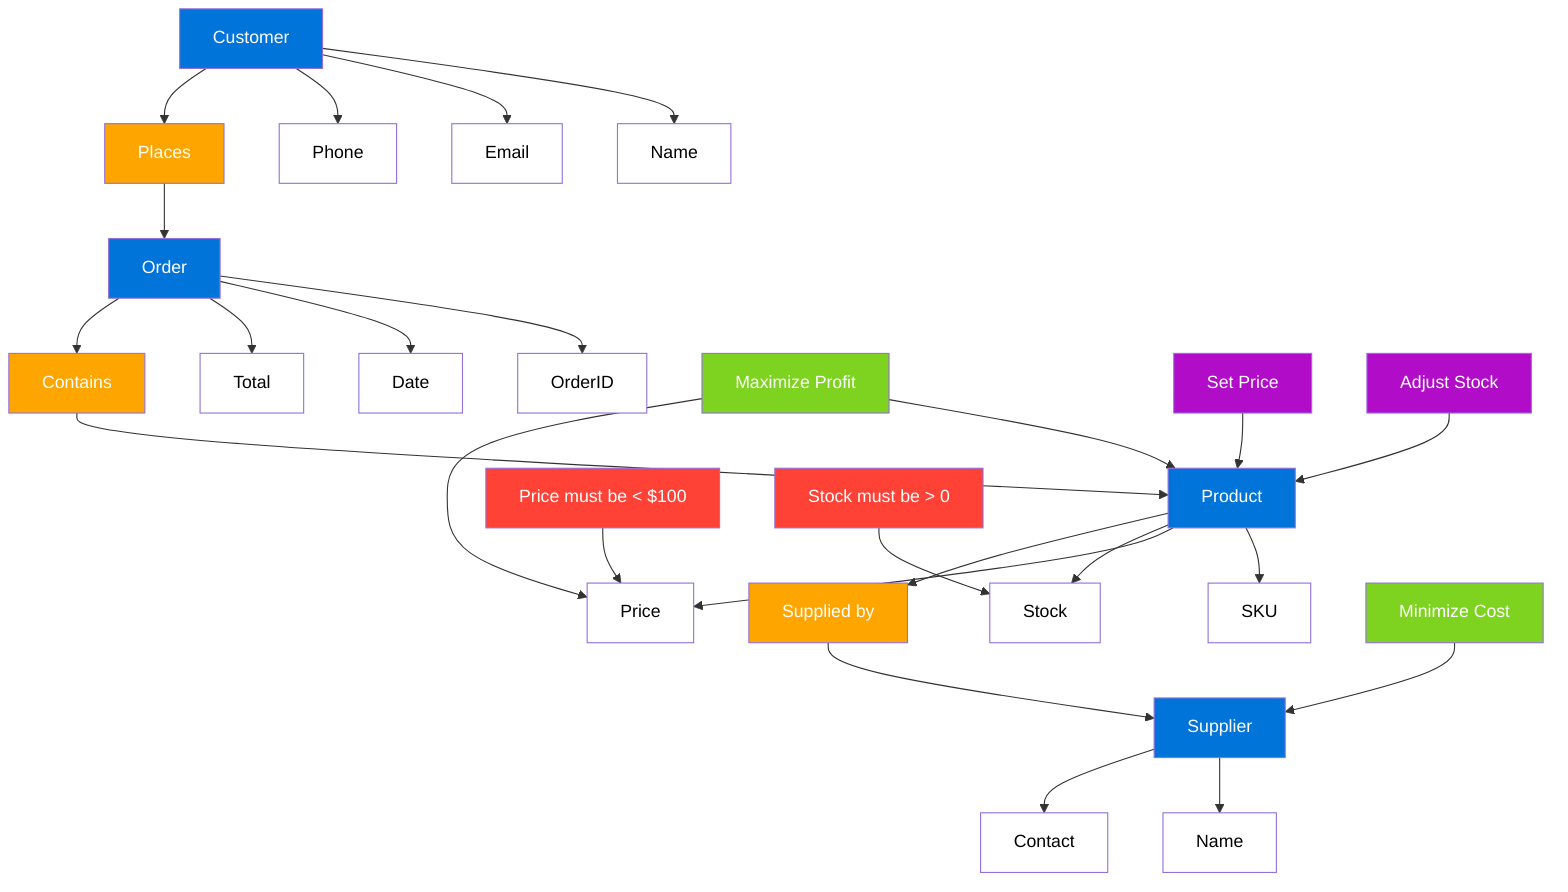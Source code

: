 graph TD
    %% Entities
    Entity_Customer[Customer]:::entity
    Entity_Product[Product]:::entity
    Entity_Order[Order]:::entity
    Entity_Supplier[Supplier]:::entity
    
    %% Attributes
    Attribute_Customer_Name[Name]:::attribute
    Attribute_Customer_Email[Email]:::attribute
    Attribute_Customer_Phone[Phone]:::attribute
    
    Attribute_Product_SKU[SKU]:::attribute
    Attribute_Product_Price[Price]:::attribute
    Attribute_Product_Stock[Stock]:::attribute
    
    Attribute_Order_OrderID[OrderID]:::attribute
    Attribute_Order_Date[Date]:::attribute
    Attribute_Order_Total[Total]:::attribute
    
    Attribute_Supplier_Name[Name]:::attribute
    Attribute_Supplier_Contact[Contact]:::attribute
    
    %% Relations
    Relation_Customer_Order[Places]:::relation
    Relation_Order_Product[Contains]:::relation
    Relation_Product_Supplier[Supplied by]:::relation
    
    %% Goals
    Goal_Maximize_Profit[Maximize Profit]:::goal
    Goal_Minimize_Cost[Minimize Cost]:::goal
    
    %% Conditions
    Condition_Price_Limit[Price must be < $100]:::condition
    Condition_Stock_Available[Stock must be > 0]:::condition
    
    %% DecisionVariables
    DecisionVariable_Price[Set Price]:::decisionvariable
    DecisionVariable_Stock[Adjust Stock]:::decisionvariable
    
    %% Connections
    %% Entities to Attributes
    Entity_Customer --> Attribute_Customer_Name
    Entity_Customer --> Attribute_Customer_Email
    Entity_Customer --> Attribute_Customer_Phone
    
    Entity_Product --> Attribute_Product_SKU
    Entity_Product --> Attribute_Product_Price
    Entity_Product --> Attribute_Product_Stock
    
    Entity_Order --> Attribute_Order_OrderID
    Entity_Order --> Attribute_Order_Date
    Entity_Order --> Attribute_Order_Total
    
    Entity_Supplier --> Attribute_Supplier_Name
    Entity_Supplier --> Attribute_Supplier_Contact
    
    %% Entities to Relations
    Entity_Customer --> Relation_Customer_Order
    Relation_Customer_Order --> Entity_Order
    Entity_Order --> Relation_Order_Product
    Relation_Order_Product --> Entity_Product
    Entity_Product --> Relation_Product_Supplier
    Relation_Product_Supplier --> Entity_Supplier
    
    %% Goals to Entities/Attributes
    Goal_Maximize_Profit --> Entity_Product
    Goal_Maximize_Profit --> Attribute_Product_Price
    Goal_Minimize_Cost --> Entity_Supplier
    
    %% Conditions to Entities/Attributes
    Condition_Price_Limit --> Attribute_Product_Price
    Condition_Stock_Available --> Attribute_Product_Stock
    
    %% DecisionVariables to Entities
    DecisionVariable_Price --> Entity_Product
    DecisionVariable_Stock --> Entity_Product
    
    %% Style Definitions
    classDef entity fill:#0074D9, color:white, shape:ellipse;
    classDef attribute fill:#ffffff, color:black, shape:ellipse;
    classDef relation fill:#FFA500, color:white, shape:ellipse;
    classDef goal fill:#7ED321, color:white, shape:ellipse;
    classDef condition fill:#FF4136, color:white, shape:ellipse;
    classDef decisionvariable fill:#B10DC9, color:white, shape:ellipse;